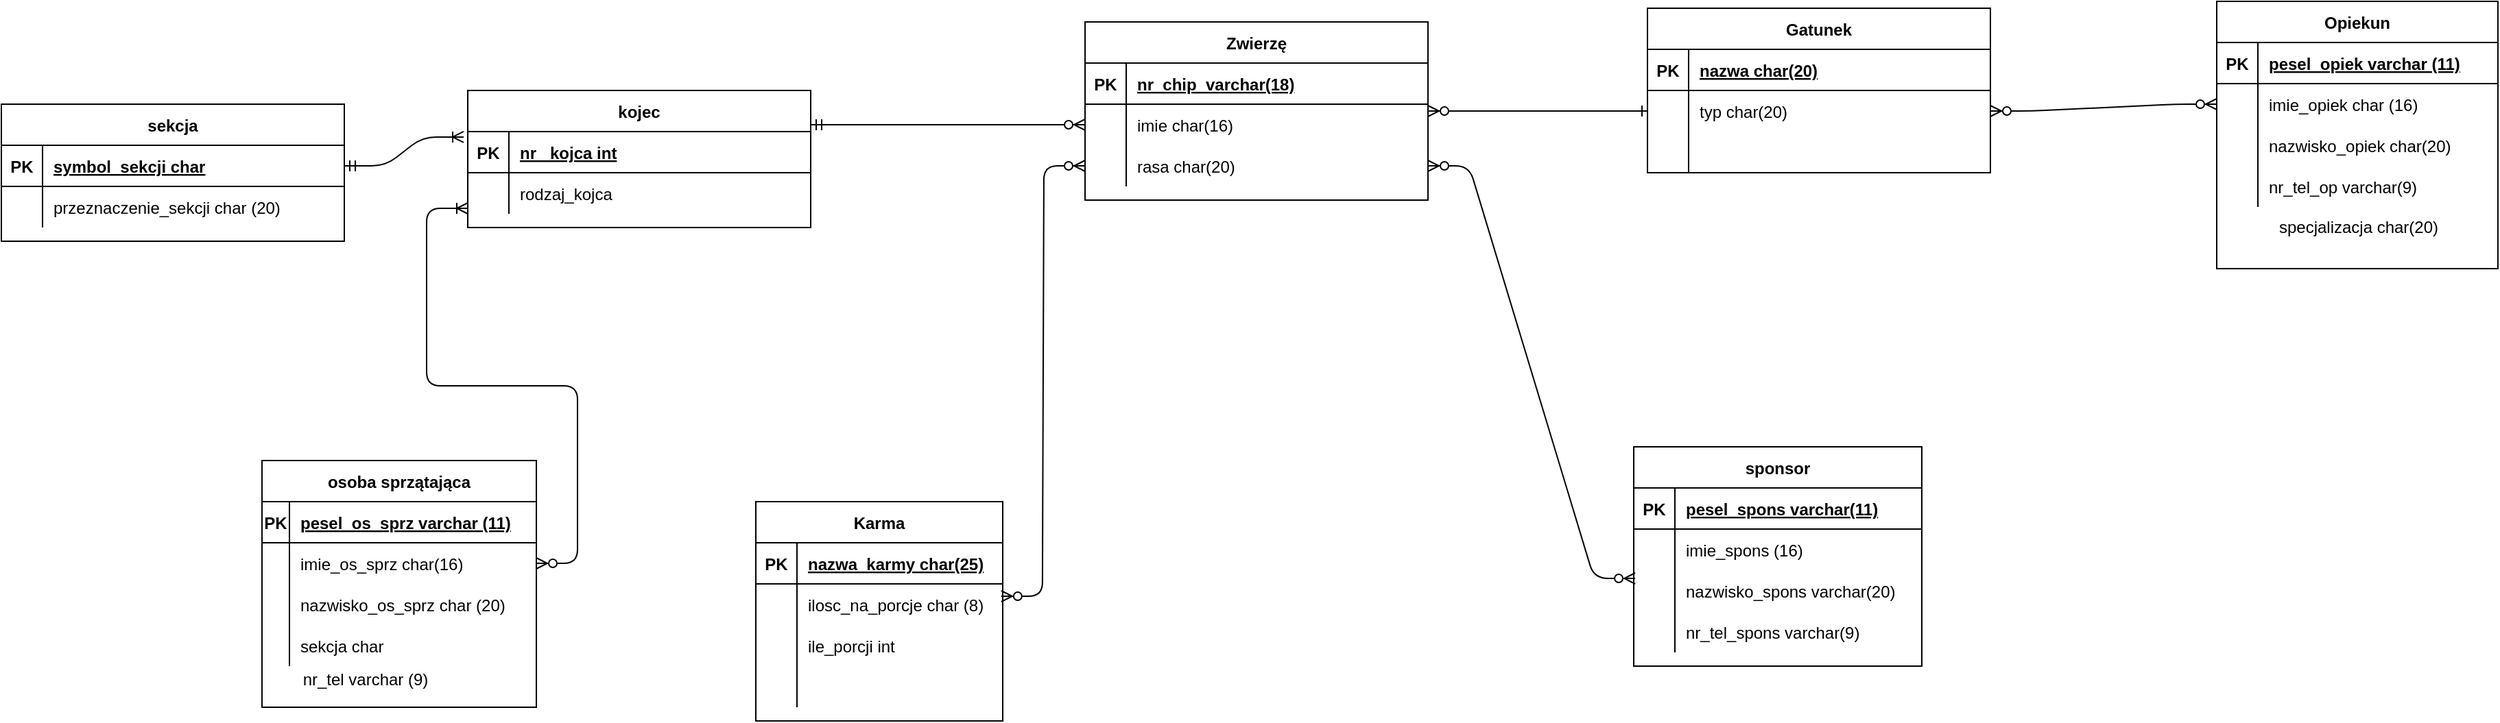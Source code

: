 <mxfile version="13.9.9" type="github">
  <diagram id="R2lEEEUBdFMjLlhIrx00" name="Page-1">
    <mxGraphModel dx="2272" dy="1863" grid="1" gridSize="10" guides="1" tooltips="1" connect="1" arrows="1" fold="1" page="1" pageScale="1" pageWidth="850" pageHeight="1100" math="0" shadow="0" extFonts="Permanent Marker^https://fonts.googleapis.com/css?family=Permanent+Marker">
      <root>
        <mxCell id="0" />
        <mxCell id="1" parent="0" />
        <mxCell id="C-vyLk0tnHw3VtMMgP7b-2" value="Zwierzę" style="shape=table;startSize=30;container=1;collapsible=1;childLayout=tableLayout;fixedRows=1;rowLines=0;fontStyle=1;align=center;resizeLast=1;" parent="1" vertex="1">
          <mxGeometry x="450" y="-20" width="250" height="130" as="geometry" />
        </mxCell>
        <mxCell id="C-vyLk0tnHw3VtMMgP7b-3" value="" style="shape=partialRectangle;collapsible=0;dropTarget=0;pointerEvents=0;fillColor=none;points=[[0,0.5],[1,0.5]];portConstraint=eastwest;top=0;left=0;right=0;bottom=1;" parent="C-vyLk0tnHw3VtMMgP7b-2" vertex="1">
          <mxGeometry y="30" width="250" height="30" as="geometry" />
        </mxCell>
        <mxCell id="C-vyLk0tnHw3VtMMgP7b-4" value="PK" style="shape=partialRectangle;overflow=hidden;connectable=0;fillColor=none;top=0;left=0;bottom=0;right=0;fontStyle=1;" parent="C-vyLk0tnHw3VtMMgP7b-3" vertex="1">
          <mxGeometry width="30" height="30" as="geometry" />
        </mxCell>
        <mxCell id="C-vyLk0tnHw3VtMMgP7b-5" value="nr_chip  varchar(18) " style="shape=partialRectangle;overflow=hidden;connectable=0;fillColor=none;top=0;left=0;bottom=0;right=0;align=left;spacingLeft=6;fontStyle=5;" parent="C-vyLk0tnHw3VtMMgP7b-3" vertex="1">
          <mxGeometry x="30" width="220" height="30" as="geometry" />
        </mxCell>
        <mxCell id="C-vyLk0tnHw3VtMMgP7b-6" value="" style="shape=partialRectangle;collapsible=0;dropTarget=0;pointerEvents=0;fillColor=none;points=[[0,0.5],[1,0.5]];portConstraint=eastwest;top=0;left=0;right=0;bottom=0;" parent="C-vyLk0tnHw3VtMMgP7b-2" vertex="1">
          <mxGeometry y="60" width="250" height="30" as="geometry" />
        </mxCell>
        <mxCell id="C-vyLk0tnHw3VtMMgP7b-7" value="" style="shape=partialRectangle;overflow=hidden;connectable=0;fillColor=none;top=0;left=0;bottom=0;right=0;" parent="C-vyLk0tnHw3VtMMgP7b-6" vertex="1">
          <mxGeometry width="30" height="30" as="geometry" />
        </mxCell>
        <mxCell id="C-vyLk0tnHw3VtMMgP7b-8" value="imie char(16)" style="shape=partialRectangle;overflow=hidden;connectable=0;fillColor=none;top=0;left=0;bottom=0;right=0;align=left;spacingLeft=6;" parent="C-vyLk0tnHw3VtMMgP7b-6" vertex="1">
          <mxGeometry x="30" width="220" height="30" as="geometry" />
        </mxCell>
        <mxCell id="C-vyLk0tnHw3VtMMgP7b-9" value="" style="shape=partialRectangle;collapsible=0;dropTarget=0;pointerEvents=0;fillColor=none;points=[[0,0.5],[1,0.5]];portConstraint=eastwest;top=0;left=0;right=0;bottom=0;" parent="C-vyLk0tnHw3VtMMgP7b-2" vertex="1">
          <mxGeometry y="90" width="250" height="30" as="geometry" />
        </mxCell>
        <mxCell id="C-vyLk0tnHw3VtMMgP7b-10" value="" style="shape=partialRectangle;overflow=hidden;connectable=0;fillColor=none;top=0;left=0;bottom=0;right=0;" parent="C-vyLk0tnHw3VtMMgP7b-9" vertex="1">
          <mxGeometry width="30" height="30" as="geometry" />
        </mxCell>
        <mxCell id="C-vyLk0tnHw3VtMMgP7b-11" value="rasa char(20)" style="shape=partialRectangle;overflow=hidden;connectable=0;fillColor=none;top=0;left=0;bottom=0;right=0;align=left;spacingLeft=6;" parent="C-vyLk0tnHw3VtMMgP7b-9" vertex="1">
          <mxGeometry x="30" width="220" height="30" as="geometry" />
        </mxCell>
        <mxCell id="C-vyLk0tnHw3VtMMgP7b-13" value="Gatunek" style="shape=table;startSize=30;container=1;collapsible=1;childLayout=tableLayout;fixedRows=1;rowLines=0;fontStyle=1;align=center;resizeLast=1;" parent="1" vertex="1">
          <mxGeometry x="860" y="-30" width="250" height="120" as="geometry" />
        </mxCell>
        <mxCell id="C-vyLk0tnHw3VtMMgP7b-14" value="" style="shape=partialRectangle;collapsible=0;dropTarget=0;pointerEvents=0;fillColor=none;points=[[0,0.5],[1,0.5]];portConstraint=eastwest;top=0;left=0;right=0;bottom=1;" parent="C-vyLk0tnHw3VtMMgP7b-13" vertex="1">
          <mxGeometry y="30" width="250" height="30" as="geometry" />
        </mxCell>
        <mxCell id="C-vyLk0tnHw3VtMMgP7b-15" value="PK" style="shape=partialRectangle;overflow=hidden;connectable=0;fillColor=none;top=0;left=0;bottom=0;right=0;fontStyle=1;" parent="C-vyLk0tnHw3VtMMgP7b-14" vertex="1">
          <mxGeometry width="30" height="30" as="geometry" />
        </mxCell>
        <mxCell id="C-vyLk0tnHw3VtMMgP7b-16" value="nazwa char(20)" style="shape=partialRectangle;overflow=hidden;connectable=0;fillColor=none;top=0;left=0;bottom=0;right=0;align=left;spacingLeft=6;fontStyle=5;" parent="C-vyLk0tnHw3VtMMgP7b-14" vertex="1">
          <mxGeometry x="30" width="220" height="30" as="geometry" />
        </mxCell>
        <mxCell id="C-vyLk0tnHw3VtMMgP7b-17" value="" style="shape=partialRectangle;collapsible=0;dropTarget=0;pointerEvents=0;fillColor=none;points=[[0,0.5],[1,0.5]];portConstraint=eastwest;top=0;left=0;right=0;bottom=0;" parent="C-vyLk0tnHw3VtMMgP7b-13" vertex="1">
          <mxGeometry y="60" width="250" height="30" as="geometry" />
        </mxCell>
        <mxCell id="C-vyLk0tnHw3VtMMgP7b-18" value="" style="shape=partialRectangle;overflow=hidden;connectable=0;fillColor=none;top=0;left=0;bottom=0;right=0;" parent="C-vyLk0tnHw3VtMMgP7b-17" vertex="1">
          <mxGeometry width="30" height="30" as="geometry" />
        </mxCell>
        <mxCell id="C-vyLk0tnHw3VtMMgP7b-19" value="typ char(20)" style="shape=partialRectangle;overflow=hidden;connectable=0;fillColor=none;top=0;left=0;bottom=0;right=0;align=left;spacingLeft=6;" parent="C-vyLk0tnHw3VtMMgP7b-17" vertex="1">
          <mxGeometry x="30" width="220" height="30" as="geometry" />
        </mxCell>
        <mxCell id="C-vyLk0tnHw3VtMMgP7b-20" value="" style="shape=partialRectangle;collapsible=0;dropTarget=0;pointerEvents=0;fillColor=none;points=[[0,0.5],[1,0.5]];portConstraint=eastwest;top=0;left=0;right=0;bottom=0;" parent="C-vyLk0tnHw3VtMMgP7b-13" vertex="1">
          <mxGeometry y="90" width="250" height="30" as="geometry" />
        </mxCell>
        <mxCell id="C-vyLk0tnHw3VtMMgP7b-21" value="" style="shape=partialRectangle;overflow=hidden;connectable=0;fillColor=none;top=0;left=0;bottom=0;right=0;" parent="C-vyLk0tnHw3VtMMgP7b-20" vertex="1">
          <mxGeometry width="30" height="30" as="geometry" />
        </mxCell>
        <mxCell id="C-vyLk0tnHw3VtMMgP7b-22" value="" style="shape=partialRectangle;overflow=hidden;connectable=0;fillColor=none;top=0;left=0;bottom=0;right=0;align=left;spacingLeft=6;" parent="C-vyLk0tnHw3VtMMgP7b-20" vertex="1">
          <mxGeometry x="30" width="220" height="30" as="geometry" />
        </mxCell>
        <mxCell id="C-vyLk0tnHw3VtMMgP7b-23" value="kojec" style="shape=table;startSize=30;container=1;collapsible=1;childLayout=tableLayout;fixedRows=1;rowLines=0;fontStyle=1;align=center;resizeLast=1;" parent="1" vertex="1">
          <mxGeometry y="30" width="250" height="100" as="geometry" />
        </mxCell>
        <mxCell id="C-vyLk0tnHw3VtMMgP7b-24" value="" style="shape=partialRectangle;collapsible=0;dropTarget=0;pointerEvents=0;fillColor=none;points=[[0,0.5],[1,0.5]];portConstraint=eastwest;top=0;left=0;right=0;bottom=1;" parent="C-vyLk0tnHw3VtMMgP7b-23" vertex="1">
          <mxGeometry y="30" width="250" height="30" as="geometry" />
        </mxCell>
        <mxCell id="C-vyLk0tnHw3VtMMgP7b-25" value="PK" style="shape=partialRectangle;overflow=hidden;connectable=0;fillColor=none;top=0;left=0;bottom=0;right=0;fontStyle=1;" parent="C-vyLk0tnHw3VtMMgP7b-24" vertex="1">
          <mxGeometry width="30" height="30" as="geometry" />
        </mxCell>
        <mxCell id="C-vyLk0tnHw3VtMMgP7b-26" value="nr _kojca int " style="shape=partialRectangle;overflow=hidden;connectable=0;fillColor=none;top=0;left=0;bottom=0;right=0;align=left;spacingLeft=6;fontStyle=5;" parent="C-vyLk0tnHw3VtMMgP7b-24" vertex="1">
          <mxGeometry x="30" width="220" height="30" as="geometry" />
        </mxCell>
        <mxCell id="C-vyLk0tnHw3VtMMgP7b-27" value="" style="shape=partialRectangle;collapsible=0;dropTarget=0;pointerEvents=0;fillColor=none;points=[[0,0.5],[1,0.5]];portConstraint=eastwest;top=0;left=0;right=0;bottom=0;" parent="C-vyLk0tnHw3VtMMgP7b-23" vertex="1">
          <mxGeometry y="60" width="250" height="30" as="geometry" />
        </mxCell>
        <mxCell id="C-vyLk0tnHw3VtMMgP7b-28" value="" style="shape=partialRectangle;overflow=hidden;connectable=0;fillColor=none;top=0;left=0;bottom=0;right=0;" parent="C-vyLk0tnHw3VtMMgP7b-27" vertex="1">
          <mxGeometry width="30" height="30" as="geometry" />
        </mxCell>
        <mxCell id="C-vyLk0tnHw3VtMMgP7b-29" value="rodzaj_kojca" style="shape=partialRectangle;overflow=hidden;connectable=0;fillColor=none;top=0;left=0;bottom=0;right=0;align=left;spacingLeft=6;" parent="C-vyLk0tnHw3VtMMgP7b-27" vertex="1">
          <mxGeometry x="30" width="220" height="30" as="geometry" />
        </mxCell>
        <mxCell id="C-vyLk0tnHw3VtMMgP7b-12" value="" style="edgeStyle=entityRelationEdgeStyle;endArrow=ERzeroToMany;startArrow=ERone;endFill=1;startFill=0;entryX=1;entryY=0.5;entryDx=0;entryDy=0;exitX=0;exitY=0.5;exitDx=0;exitDy=0;" parent="1" source="C-vyLk0tnHw3VtMMgP7b-17" target="C-vyLk0tnHw3VtMMgP7b-2" edge="1">
          <mxGeometry width="100" height="100" relative="1" as="geometry">
            <mxPoint x="710" y="485" as="sourcePoint" />
            <mxPoint x="460" y="205" as="targetPoint" />
          </mxGeometry>
        </mxCell>
        <mxCell id="PR95BLjUPPF5sNpbHatP-1" value="osoba sprzątająca" style="shape=table;startSize=30;container=1;collapsible=1;childLayout=tableLayout;fixedRows=1;rowLines=0;fontStyle=1;align=center;resizeLast=1;" vertex="1" parent="1">
          <mxGeometry x="-150" y="300" width="200" height="180" as="geometry" />
        </mxCell>
        <mxCell id="PR95BLjUPPF5sNpbHatP-2" value="" style="shape=partialRectangle;collapsible=0;dropTarget=0;pointerEvents=0;fillColor=none;top=0;left=0;bottom=1;right=0;points=[[0,0.5],[1,0.5]];portConstraint=eastwest;" vertex="1" parent="PR95BLjUPPF5sNpbHatP-1">
          <mxGeometry y="30" width="200" height="30" as="geometry" />
        </mxCell>
        <mxCell id="PR95BLjUPPF5sNpbHatP-3" value="PK" style="shape=partialRectangle;connectable=0;fillColor=none;top=0;left=0;bottom=0;right=0;fontStyle=1;overflow=hidden;" vertex="1" parent="PR95BLjUPPF5sNpbHatP-2">
          <mxGeometry width="20" height="30" as="geometry" />
        </mxCell>
        <mxCell id="PR95BLjUPPF5sNpbHatP-4" value="pesel_os_sprz varchar (11)" style="shape=partialRectangle;connectable=0;fillColor=none;top=0;left=0;bottom=0;right=0;align=left;spacingLeft=6;fontStyle=5;overflow=hidden;" vertex="1" parent="PR95BLjUPPF5sNpbHatP-2">
          <mxGeometry x="20" width="180" height="30" as="geometry" />
        </mxCell>
        <mxCell id="PR95BLjUPPF5sNpbHatP-5" value="" style="shape=partialRectangle;collapsible=0;dropTarget=0;pointerEvents=0;fillColor=none;top=0;left=0;bottom=0;right=0;points=[[0,0.5],[1,0.5]];portConstraint=eastwest;" vertex="1" parent="PR95BLjUPPF5sNpbHatP-1">
          <mxGeometry y="60" width="200" height="30" as="geometry" />
        </mxCell>
        <mxCell id="PR95BLjUPPF5sNpbHatP-6" value="" style="shape=partialRectangle;connectable=0;fillColor=none;top=0;left=0;bottom=0;right=0;editable=1;overflow=hidden;" vertex="1" parent="PR95BLjUPPF5sNpbHatP-5">
          <mxGeometry width="20" height="30" as="geometry" />
        </mxCell>
        <mxCell id="PR95BLjUPPF5sNpbHatP-7" value="imie_os_sprz char(16)" style="shape=partialRectangle;connectable=0;fillColor=none;top=0;left=0;bottom=0;right=0;align=left;spacingLeft=6;overflow=hidden;" vertex="1" parent="PR95BLjUPPF5sNpbHatP-5">
          <mxGeometry x="20" width="180" height="30" as="geometry" />
        </mxCell>
        <mxCell id="PR95BLjUPPF5sNpbHatP-8" value="" style="shape=partialRectangle;collapsible=0;dropTarget=0;pointerEvents=0;fillColor=none;top=0;left=0;bottom=0;right=0;points=[[0,0.5],[1,0.5]];portConstraint=eastwest;" vertex="1" parent="PR95BLjUPPF5sNpbHatP-1">
          <mxGeometry y="90" width="200" height="30" as="geometry" />
        </mxCell>
        <mxCell id="PR95BLjUPPF5sNpbHatP-9" value="" style="shape=partialRectangle;connectable=0;fillColor=none;top=0;left=0;bottom=0;right=0;editable=1;overflow=hidden;" vertex="1" parent="PR95BLjUPPF5sNpbHatP-8">
          <mxGeometry width="20" height="30" as="geometry" />
        </mxCell>
        <mxCell id="PR95BLjUPPF5sNpbHatP-10" value="nazwisko_os_sprz char (20)" style="shape=partialRectangle;connectable=0;fillColor=none;top=0;left=0;bottom=0;right=0;align=left;spacingLeft=6;overflow=hidden;" vertex="1" parent="PR95BLjUPPF5sNpbHatP-8">
          <mxGeometry x="20" width="180" height="30" as="geometry" />
        </mxCell>
        <mxCell id="PR95BLjUPPF5sNpbHatP-11" value="" style="shape=partialRectangle;collapsible=0;dropTarget=0;pointerEvents=0;fillColor=none;top=0;left=0;bottom=0;right=0;points=[[0,0.5],[1,0.5]];portConstraint=eastwest;" vertex="1" parent="PR95BLjUPPF5sNpbHatP-1">
          <mxGeometry y="120" width="200" height="30" as="geometry" />
        </mxCell>
        <mxCell id="PR95BLjUPPF5sNpbHatP-12" value="" style="shape=partialRectangle;connectable=0;fillColor=none;top=0;left=0;bottom=0;right=0;editable=1;overflow=hidden;" vertex="1" parent="PR95BLjUPPF5sNpbHatP-11">
          <mxGeometry width="20" height="30" as="geometry" />
        </mxCell>
        <mxCell id="PR95BLjUPPF5sNpbHatP-13" value="sekcja char" style="shape=partialRectangle;connectable=0;fillColor=none;top=0;left=0;bottom=0;right=0;align=left;spacingLeft=6;overflow=hidden;" vertex="1" parent="PR95BLjUPPF5sNpbHatP-11">
          <mxGeometry x="20" width="180" height="30" as="geometry" />
        </mxCell>
        <mxCell id="PR95BLjUPPF5sNpbHatP-16" value="Opiekun" style="shape=table;startSize=30;container=1;collapsible=1;childLayout=tableLayout;fixedRows=1;rowLines=0;fontStyle=1;align=center;resizeLast=1;" vertex="1" parent="1">
          <mxGeometry x="1275" y="-35" width="205" height="195" as="geometry" />
        </mxCell>
        <mxCell id="PR95BLjUPPF5sNpbHatP-17" value="" style="shape=partialRectangle;collapsible=0;dropTarget=0;pointerEvents=0;fillColor=none;top=0;left=0;bottom=1;right=0;points=[[0,0.5],[1,0.5]];portConstraint=eastwest;" vertex="1" parent="PR95BLjUPPF5sNpbHatP-16">
          <mxGeometry y="30" width="205" height="30" as="geometry" />
        </mxCell>
        <mxCell id="PR95BLjUPPF5sNpbHatP-18" value="PK" style="shape=partialRectangle;connectable=0;fillColor=none;top=0;left=0;bottom=0;right=0;fontStyle=1;overflow=hidden;" vertex="1" parent="PR95BLjUPPF5sNpbHatP-17">
          <mxGeometry width="30" height="30" as="geometry" />
        </mxCell>
        <mxCell id="PR95BLjUPPF5sNpbHatP-19" value="pesel_opiek varchar (11) " style="shape=partialRectangle;connectable=0;fillColor=none;top=0;left=0;bottom=0;right=0;align=left;spacingLeft=6;fontStyle=5;overflow=hidden;" vertex="1" parent="PR95BLjUPPF5sNpbHatP-17">
          <mxGeometry x="30" width="175" height="30" as="geometry" />
        </mxCell>
        <mxCell id="PR95BLjUPPF5sNpbHatP-20" value="" style="shape=partialRectangle;collapsible=0;dropTarget=0;pointerEvents=0;fillColor=none;top=0;left=0;bottom=0;right=0;points=[[0,0.5],[1,0.5]];portConstraint=eastwest;" vertex="1" parent="PR95BLjUPPF5sNpbHatP-16">
          <mxGeometry y="60" width="205" height="30" as="geometry" />
        </mxCell>
        <mxCell id="PR95BLjUPPF5sNpbHatP-21" value="" style="shape=partialRectangle;connectable=0;fillColor=none;top=0;left=0;bottom=0;right=0;editable=1;overflow=hidden;" vertex="1" parent="PR95BLjUPPF5sNpbHatP-20">
          <mxGeometry width="30" height="30" as="geometry" />
        </mxCell>
        <mxCell id="PR95BLjUPPF5sNpbHatP-22" value="imie_opiek char (16) " style="shape=partialRectangle;connectable=0;fillColor=none;top=0;left=0;bottom=0;right=0;align=left;spacingLeft=6;overflow=hidden;" vertex="1" parent="PR95BLjUPPF5sNpbHatP-20">
          <mxGeometry x="30" width="175" height="30" as="geometry" />
        </mxCell>
        <mxCell id="PR95BLjUPPF5sNpbHatP-23" value="" style="shape=partialRectangle;collapsible=0;dropTarget=0;pointerEvents=0;fillColor=none;top=0;left=0;bottom=0;right=0;points=[[0,0.5],[1,0.5]];portConstraint=eastwest;" vertex="1" parent="PR95BLjUPPF5sNpbHatP-16">
          <mxGeometry y="90" width="205" height="30" as="geometry" />
        </mxCell>
        <mxCell id="PR95BLjUPPF5sNpbHatP-24" value="" style="shape=partialRectangle;connectable=0;fillColor=none;top=0;left=0;bottom=0;right=0;editable=1;overflow=hidden;" vertex="1" parent="PR95BLjUPPF5sNpbHatP-23">
          <mxGeometry width="30" height="30" as="geometry" />
        </mxCell>
        <mxCell id="PR95BLjUPPF5sNpbHatP-25" value="nazwisko_opiek char(20)" style="shape=partialRectangle;connectable=0;fillColor=none;top=0;left=0;bottom=0;right=0;align=left;spacingLeft=6;overflow=hidden;" vertex="1" parent="PR95BLjUPPF5sNpbHatP-23">
          <mxGeometry x="30" width="175" height="30" as="geometry" />
        </mxCell>
        <mxCell id="PR95BLjUPPF5sNpbHatP-26" value="" style="shape=partialRectangle;collapsible=0;dropTarget=0;pointerEvents=0;fillColor=none;top=0;left=0;bottom=0;right=0;points=[[0,0.5],[1,0.5]];portConstraint=eastwest;" vertex="1" parent="PR95BLjUPPF5sNpbHatP-16">
          <mxGeometry y="120" width="205" height="30" as="geometry" />
        </mxCell>
        <mxCell id="PR95BLjUPPF5sNpbHatP-27" value="" style="shape=partialRectangle;connectable=0;fillColor=none;top=0;left=0;bottom=0;right=0;editable=1;overflow=hidden;" vertex="1" parent="PR95BLjUPPF5sNpbHatP-26">
          <mxGeometry width="30" height="30" as="geometry" />
        </mxCell>
        <mxCell id="PR95BLjUPPF5sNpbHatP-28" value="nr_tel_op varchar(9)" style="shape=partialRectangle;connectable=0;fillColor=none;top=0;left=0;bottom=0;right=0;align=left;spacingLeft=6;overflow=hidden;" vertex="1" parent="PR95BLjUPPF5sNpbHatP-26">
          <mxGeometry x="30" width="175" height="30" as="geometry" />
        </mxCell>
        <mxCell id="PR95BLjUPPF5sNpbHatP-30" value="" style="edgeStyle=entityRelationEdgeStyle;fontSize=12;html=1;endArrow=ERzeroToMany;startArrow=ERmandOne;entryX=0;entryY=0.5;entryDx=0;entryDy=0;exitX=1;exitY=0.25;exitDx=0;exitDy=0;" edge="1" parent="1" source="C-vyLk0tnHw3VtMMgP7b-23" target="C-vyLk0tnHw3VtMMgP7b-6">
          <mxGeometry width="100" height="100" relative="1" as="geometry">
            <mxPoint x="370" y="350" as="sourcePoint" />
            <mxPoint x="470" y="250" as="targetPoint" />
          </mxGeometry>
        </mxCell>
        <mxCell id="PR95BLjUPPF5sNpbHatP-31" value="sekcja" style="shape=table;startSize=30;container=1;collapsible=1;childLayout=tableLayout;fixedRows=1;rowLines=0;fontStyle=1;align=center;resizeLast=1;" vertex="1" parent="1">
          <mxGeometry x="-340" y="40" width="250" height="100" as="geometry" />
        </mxCell>
        <mxCell id="PR95BLjUPPF5sNpbHatP-32" value="" style="shape=partialRectangle;collapsible=0;dropTarget=0;pointerEvents=0;fillColor=none;points=[[0,0.5],[1,0.5]];portConstraint=eastwest;top=0;left=0;right=0;bottom=1;" vertex="1" parent="PR95BLjUPPF5sNpbHatP-31">
          <mxGeometry y="30" width="250" height="30" as="geometry" />
        </mxCell>
        <mxCell id="PR95BLjUPPF5sNpbHatP-33" value="PK" style="shape=partialRectangle;overflow=hidden;connectable=0;fillColor=none;top=0;left=0;bottom=0;right=0;fontStyle=1;" vertex="1" parent="PR95BLjUPPF5sNpbHatP-32">
          <mxGeometry width="30" height="30" as="geometry" />
        </mxCell>
        <mxCell id="PR95BLjUPPF5sNpbHatP-34" value="symbol_sekcji char" style="shape=partialRectangle;overflow=hidden;connectable=0;fillColor=none;top=0;left=0;bottom=0;right=0;align=left;spacingLeft=6;fontStyle=5;" vertex="1" parent="PR95BLjUPPF5sNpbHatP-32">
          <mxGeometry x="30" width="220" height="30" as="geometry" />
        </mxCell>
        <mxCell id="PR95BLjUPPF5sNpbHatP-35" value="" style="shape=partialRectangle;collapsible=0;dropTarget=0;pointerEvents=0;fillColor=none;points=[[0,0.5],[1,0.5]];portConstraint=eastwest;top=0;left=0;right=0;bottom=0;" vertex="1" parent="PR95BLjUPPF5sNpbHatP-31">
          <mxGeometry y="60" width="250" height="30" as="geometry" />
        </mxCell>
        <mxCell id="PR95BLjUPPF5sNpbHatP-36" value="" style="shape=partialRectangle;overflow=hidden;connectable=0;fillColor=none;top=0;left=0;bottom=0;right=0;" vertex="1" parent="PR95BLjUPPF5sNpbHatP-35">
          <mxGeometry width="30" height="30" as="geometry" />
        </mxCell>
        <mxCell id="PR95BLjUPPF5sNpbHatP-37" value="przeznaczenie_sekcji char (20)" style="shape=partialRectangle;overflow=hidden;connectable=0;fillColor=none;top=0;left=0;bottom=0;right=0;align=left;spacingLeft=6;" vertex="1" parent="PR95BLjUPPF5sNpbHatP-35">
          <mxGeometry x="30" width="220" height="30" as="geometry" />
        </mxCell>
        <mxCell id="PR95BLjUPPF5sNpbHatP-39" value="" style="edgeStyle=entityRelationEdgeStyle;fontSize=12;html=1;endArrow=ERoneToMany;startArrow=ERmandOne;entryX=-0.012;entryY=0.133;entryDx=0;entryDy=0;entryPerimeter=0;exitX=1;exitY=0.5;exitDx=0;exitDy=0;" edge="1" parent="1" source="PR95BLjUPPF5sNpbHatP-32" target="C-vyLk0tnHw3VtMMgP7b-24">
          <mxGeometry width="100" height="100" relative="1" as="geometry">
            <mxPoint x="16" y="321" as="sourcePoint" />
            <mxPoint x="470" y="250" as="targetPoint" />
          </mxGeometry>
        </mxCell>
        <mxCell id="PR95BLjUPPF5sNpbHatP-40" value="nr_tel varchar (9) " style="text;html=1;align=center;verticalAlign=middle;resizable=0;points=[];autosize=1;" vertex="1" parent="1">
          <mxGeometry x="-130" y="450" width="110" height="20" as="geometry" />
        </mxCell>
        <mxCell id="PR95BLjUPPF5sNpbHatP-41" value="" style="edgeStyle=entityRelationEdgeStyle;fontSize=12;html=1;endArrow=ERoneToMany;startArrow=ERzeroToMany;" edge="1" parent="1" source="PR95BLjUPPF5sNpbHatP-5">
          <mxGeometry width="100" height="100" relative="1" as="geometry">
            <mxPoint x="-40" y="340" as="sourcePoint" />
            <mxPoint y="116" as="targetPoint" />
          </mxGeometry>
        </mxCell>
        <mxCell id="PR95BLjUPPF5sNpbHatP-43" value="specjalizacja char(20)" style="text;html=1;align=center;verticalAlign=middle;resizable=0;points=[];autosize=1;" vertex="1" parent="1">
          <mxGeometry x="1307.5" y="120" width="140" height="20" as="geometry" />
        </mxCell>
        <mxCell id="PR95BLjUPPF5sNpbHatP-44" value="" style="edgeStyle=entityRelationEdgeStyle;fontSize=12;html=1;endArrow=ERzeroToMany;endFill=1;startArrow=ERzeroToMany;exitX=1;exitY=0.5;exitDx=0;exitDy=0;entryX=0;entryY=0.5;entryDx=0;entryDy=0;" edge="1" parent="1" source="C-vyLk0tnHw3VtMMgP7b-17" target="PR95BLjUPPF5sNpbHatP-20">
          <mxGeometry width="100" height="100" relative="1" as="geometry">
            <mxPoint x="1070" y="230" as="sourcePoint" />
            <mxPoint x="1270" y="58" as="targetPoint" />
          </mxGeometry>
        </mxCell>
        <mxCell id="PR95BLjUPPF5sNpbHatP-45" value="sponsor" style="shape=table;startSize=30;container=1;collapsible=1;childLayout=tableLayout;fixedRows=1;rowLines=0;fontStyle=1;align=center;resizeLast=1;" vertex="1" parent="1">
          <mxGeometry x="850" y="290" width="210" height="160" as="geometry" />
        </mxCell>
        <mxCell id="PR95BLjUPPF5sNpbHatP-46" value="" style="shape=partialRectangle;collapsible=0;dropTarget=0;pointerEvents=0;fillColor=none;top=0;left=0;bottom=1;right=0;points=[[0,0.5],[1,0.5]];portConstraint=eastwest;" vertex="1" parent="PR95BLjUPPF5sNpbHatP-45">
          <mxGeometry y="30" width="210" height="30" as="geometry" />
        </mxCell>
        <mxCell id="PR95BLjUPPF5sNpbHatP-47" value="PK" style="shape=partialRectangle;connectable=0;fillColor=none;top=0;left=0;bottom=0;right=0;fontStyle=1;overflow=hidden;" vertex="1" parent="PR95BLjUPPF5sNpbHatP-46">
          <mxGeometry width="30" height="30" as="geometry" />
        </mxCell>
        <mxCell id="PR95BLjUPPF5sNpbHatP-48" value="pesel_spons varchar(11)" style="shape=partialRectangle;connectable=0;fillColor=none;top=0;left=0;bottom=0;right=0;align=left;spacingLeft=6;fontStyle=5;overflow=hidden;" vertex="1" parent="PR95BLjUPPF5sNpbHatP-46">
          <mxGeometry x="30" width="180" height="30" as="geometry" />
        </mxCell>
        <mxCell id="PR95BLjUPPF5sNpbHatP-49" value="" style="shape=partialRectangle;collapsible=0;dropTarget=0;pointerEvents=0;fillColor=none;top=0;left=0;bottom=0;right=0;points=[[0,0.5],[1,0.5]];portConstraint=eastwest;" vertex="1" parent="PR95BLjUPPF5sNpbHatP-45">
          <mxGeometry y="60" width="210" height="30" as="geometry" />
        </mxCell>
        <mxCell id="PR95BLjUPPF5sNpbHatP-50" value="" style="shape=partialRectangle;connectable=0;fillColor=none;top=0;left=0;bottom=0;right=0;editable=1;overflow=hidden;" vertex="1" parent="PR95BLjUPPF5sNpbHatP-49">
          <mxGeometry width="30" height="30" as="geometry" />
        </mxCell>
        <mxCell id="PR95BLjUPPF5sNpbHatP-51" value="imie_spons (16)" style="shape=partialRectangle;connectable=0;fillColor=none;top=0;left=0;bottom=0;right=0;align=left;spacingLeft=6;overflow=hidden;" vertex="1" parent="PR95BLjUPPF5sNpbHatP-49">
          <mxGeometry x="30" width="180" height="30" as="geometry" />
        </mxCell>
        <mxCell id="PR95BLjUPPF5sNpbHatP-52" value="" style="shape=partialRectangle;collapsible=0;dropTarget=0;pointerEvents=0;fillColor=none;top=0;left=0;bottom=0;right=0;points=[[0,0.5],[1,0.5]];portConstraint=eastwest;" vertex="1" parent="PR95BLjUPPF5sNpbHatP-45">
          <mxGeometry y="90" width="210" height="30" as="geometry" />
        </mxCell>
        <mxCell id="PR95BLjUPPF5sNpbHatP-53" value="" style="shape=partialRectangle;connectable=0;fillColor=none;top=0;left=0;bottom=0;right=0;editable=1;overflow=hidden;" vertex="1" parent="PR95BLjUPPF5sNpbHatP-52">
          <mxGeometry width="30" height="30" as="geometry" />
        </mxCell>
        <mxCell id="PR95BLjUPPF5sNpbHatP-54" value="nazwisko_spons varchar(20)" style="shape=partialRectangle;connectable=0;fillColor=none;top=0;left=0;bottom=0;right=0;align=left;spacingLeft=6;overflow=hidden;" vertex="1" parent="PR95BLjUPPF5sNpbHatP-52">
          <mxGeometry x="30" width="180" height="30" as="geometry" />
        </mxCell>
        <mxCell id="PR95BLjUPPF5sNpbHatP-55" value="" style="shape=partialRectangle;collapsible=0;dropTarget=0;pointerEvents=0;fillColor=none;top=0;left=0;bottom=0;right=0;points=[[0,0.5],[1,0.5]];portConstraint=eastwest;" vertex="1" parent="PR95BLjUPPF5sNpbHatP-45">
          <mxGeometry y="120" width="210" height="30" as="geometry" />
        </mxCell>
        <mxCell id="PR95BLjUPPF5sNpbHatP-56" value="" style="shape=partialRectangle;connectable=0;fillColor=none;top=0;left=0;bottom=0;right=0;editable=1;overflow=hidden;" vertex="1" parent="PR95BLjUPPF5sNpbHatP-55">
          <mxGeometry width="30" height="30" as="geometry" />
        </mxCell>
        <mxCell id="PR95BLjUPPF5sNpbHatP-57" value="nr_tel_spons varchar(9)" style="shape=partialRectangle;connectable=0;fillColor=none;top=0;left=0;bottom=0;right=0;align=left;spacingLeft=6;overflow=hidden;" vertex="1" parent="PR95BLjUPPF5sNpbHatP-55">
          <mxGeometry x="30" width="180" height="30" as="geometry" />
        </mxCell>
        <mxCell id="PR95BLjUPPF5sNpbHatP-58" value="" style="edgeStyle=entityRelationEdgeStyle;fontSize=12;html=1;endArrow=ERzeroToMany;endFill=1;startArrow=ERzeroToMany;entryX=1;entryY=0.5;entryDx=0;entryDy=0;exitX=0.005;exitY=0.2;exitDx=0;exitDy=0;exitPerimeter=0;" edge="1" parent="1" source="PR95BLjUPPF5sNpbHatP-52" target="C-vyLk0tnHw3VtMMgP7b-9">
          <mxGeometry width="100" height="100" relative="1" as="geometry">
            <mxPoint x="770" y="350" as="sourcePoint" />
            <mxPoint x="870" y="250" as="targetPoint" />
          </mxGeometry>
        </mxCell>
        <mxCell id="PR95BLjUPPF5sNpbHatP-59" value="Karma" style="shape=table;startSize=30;container=1;collapsible=1;childLayout=tableLayout;fixedRows=1;rowLines=0;fontStyle=1;align=center;resizeLast=1;" vertex="1" parent="1">
          <mxGeometry x="210" y="330" width="180" height="160" as="geometry" />
        </mxCell>
        <mxCell id="PR95BLjUPPF5sNpbHatP-60" value="" style="shape=partialRectangle;collapsible=0;dropTarget=0;pointerEvents=0;fillColor=none;top=0;left=0;bottom=1;right=0;points=[[0,0.5],[1,0.5]];portConstraint=eastwest;" vertex="1" parent="PR95BLjUPPF5sNpbHatP-59">
          <mxGeometry y="30" width="180" height="30" as="geometry" />
        </mxCell>
        <mxCell id="PR95BLjUPPF5sNpbHatP-61" value="PK" style="shape=partialRectangle;connectable=0;fillColor=none;top=0;left=0;bottom=0;right=0;fontStyle=1;overflow=hidden;" vertex="1" parent="PR95BLjUPPF5sNpbHatP-60">
          <mxGeometry width="30" height="30" as="geometry" />
        </mxCell>
        <mxCell id="PR95BLjUPPF5sNpbHatP-62" value="nazwa_karmy char(25)" style="shape=partialRectangle;connectable=0;fillColor=none;top=0;left=0;bottom=0;right=0;align=left;spacingLeft=6;fontStyle=5;overflow=hidden;" vertex="1" parent="PR95BLjUPPF5sNpbHatP-60">
          <mxGeometry x="30" width="150" height="30" as="geometry" />
        </mxCell>
        <mxCell id="PR95BLjUPPF5sNpbHatP-63" value="" style="shape=partialRectangle;collapsible=0;dropTarget=0;pointerEvents=0;fillColor=none;top=0;left=0;bottom=0;right=0;points=[[0,0.5],[1,0.5]];portConstraint=eastwest;" vertex="1" parent="PR95BLjUPPF5sNpbHatP-59">
          <mxGeometry y="60" width="180" height="30" as="geometry" />
        </mxCell>
        <mxCell id="PR95BLjUPPF5sNpbHatP-64" value="" style="shape=partialRectangle;connectable=0;fillColor=none;top=0;left=0;bottom=0;right=0;editable=1;overflow=hidden;" vertex="1" parent="PR95BLjUPPF5sNpbHatP-63">
          <mxGeometry width="30" height="30" as="geometry" />
        </mxCell>
        <mxCell id="PR95BLjUPPF5sNpbHatP-65" value="ilosc_na_porcje char (8)" style="shape=partialRectangle;connectable=0;fillColor=none;top=0;left=0;bottom=0;right=0;align=left;spacingLeft=6;overflow=hidden;" vertex="1" parent="PR95BLjUPPF5sNpbHatP-63">
          <mxGeometry x="30" width="150" height="30" as="geometry" />
        </mxCell>
        <mxCell id="PR95BLjUPPF5sNpbHatP-66" value="" style="shape=partialRectangle;collapsible=0;dropTarget=0;pointerEvents=0;fillColor=none;top=0;left=0;bottom=0;right=0;points=[[0,0.5],[1,0.5]];portConstraint=eastwest;" vertex="1" parent="PR95BLjUPPF5sNpbHatP-59">
          <mxGeometry y="90" width="180" height="30" as="geometry" />
        </mxCell>
        <mxCell id="PR95BLjUPPF5sNpbHatP-67" value="" style="shape=partialRectangle;connectable=0;fillColor=none;top=0;left=0;bottom=0;right=0;editable=1;overflow=hidden;" vertex="1" parent="PR95BLjUPPF5sNpbHatP-66">
          <mxGeometry width="30" height="30" as="geometry" />
        </mxCell>
        <mxCell id="PR95BLjUPPF5sNpbHatP-68" value="ile_porcji int" style="shape=partialRectangle;connectable=0;fillColor=none;top=0;left=0;bottom=0;right=0;align=left;spacingLeft=6;overflow=hidden;" vertex="1" parent="PR95BLjUPPF5sNpbHatP-66">
          <mxGeometry x="30" width="150" height="30" as="geometry" />
        </mxCell>
        <mxCell id="PR95BLjUPPF5sNpbHatP-69" value="" style="shape=partialRectangle;collapsible=0;dropTarget=0;pointerEvents=0;fillColor=none;top=0;left=0;bottom=0;right=0;points=[[0,0.5],[1,0.5]];portConstraint=eastwest;" vertex="1" parent="PR95BLjUPPF5sNpbHatP-59">
          <mxGeometry y="120" width="180" height="30" as="geometry" />
        </mxCell>
        <mxCell id="PR95BLjUPPF5sNpbHatP-70" value="" style="shape=partialRectangle;connectable=0;fillColor=none;top=0;left=0;bottom=0;right=0;editable=1;overflow=hidden;" vertex="1" parent="PR95BLjUPPF5sNpbHatP-69">
          <mxGeometry width="30" height="30" as="geometry" />
        </mxCell>
        <mxCell id="PR95BLjUPPF5sNpbHatP-71" value="" style="shape=partialRectangle;connectable=0;fillColor=none;top=0;left=0;bottom=0;right=0;align=left;spacingLeft=6;overflow=hidden;" vertex="1" parent="PR95BLjUPPF5sNpbHatP-69">
          <mxGeometry x="30" width="150" height="30" as="geometry" />
        </mxCell>
        <mxCell id="PR95BLjUPPF5sNpbHatP-72" value="" style="edgeStyle=entityRelationEdgeStyle;fontSize=12;html=1;endArrow=ERzeroToMany;endFill=1;startArrow=ERzeroToMany;entryX=0;entryY=0.5;entryDx=0;entryDy=0;exitX=0.994;exitY=0.3;exitDx=0;exitDy=0;exitPerimeter=0;" edge="1" parent="1" source="PR95BLjUPPF5sNpbHatP-63" target="C-vyLk0tnHw3VtMMgP7b-9">
          <mxGeometry width="100" height="100" relative="1" as="geometry">
            <mxPoint x="540" y="370" as="sourcePoint" />
            <mxPoint x="500" y="190" as="targetPoint" />
          </mxGeometry>
        </mxCell>
      </root>
    </mxGraphModel>
  </diagram>
</mxfile>
